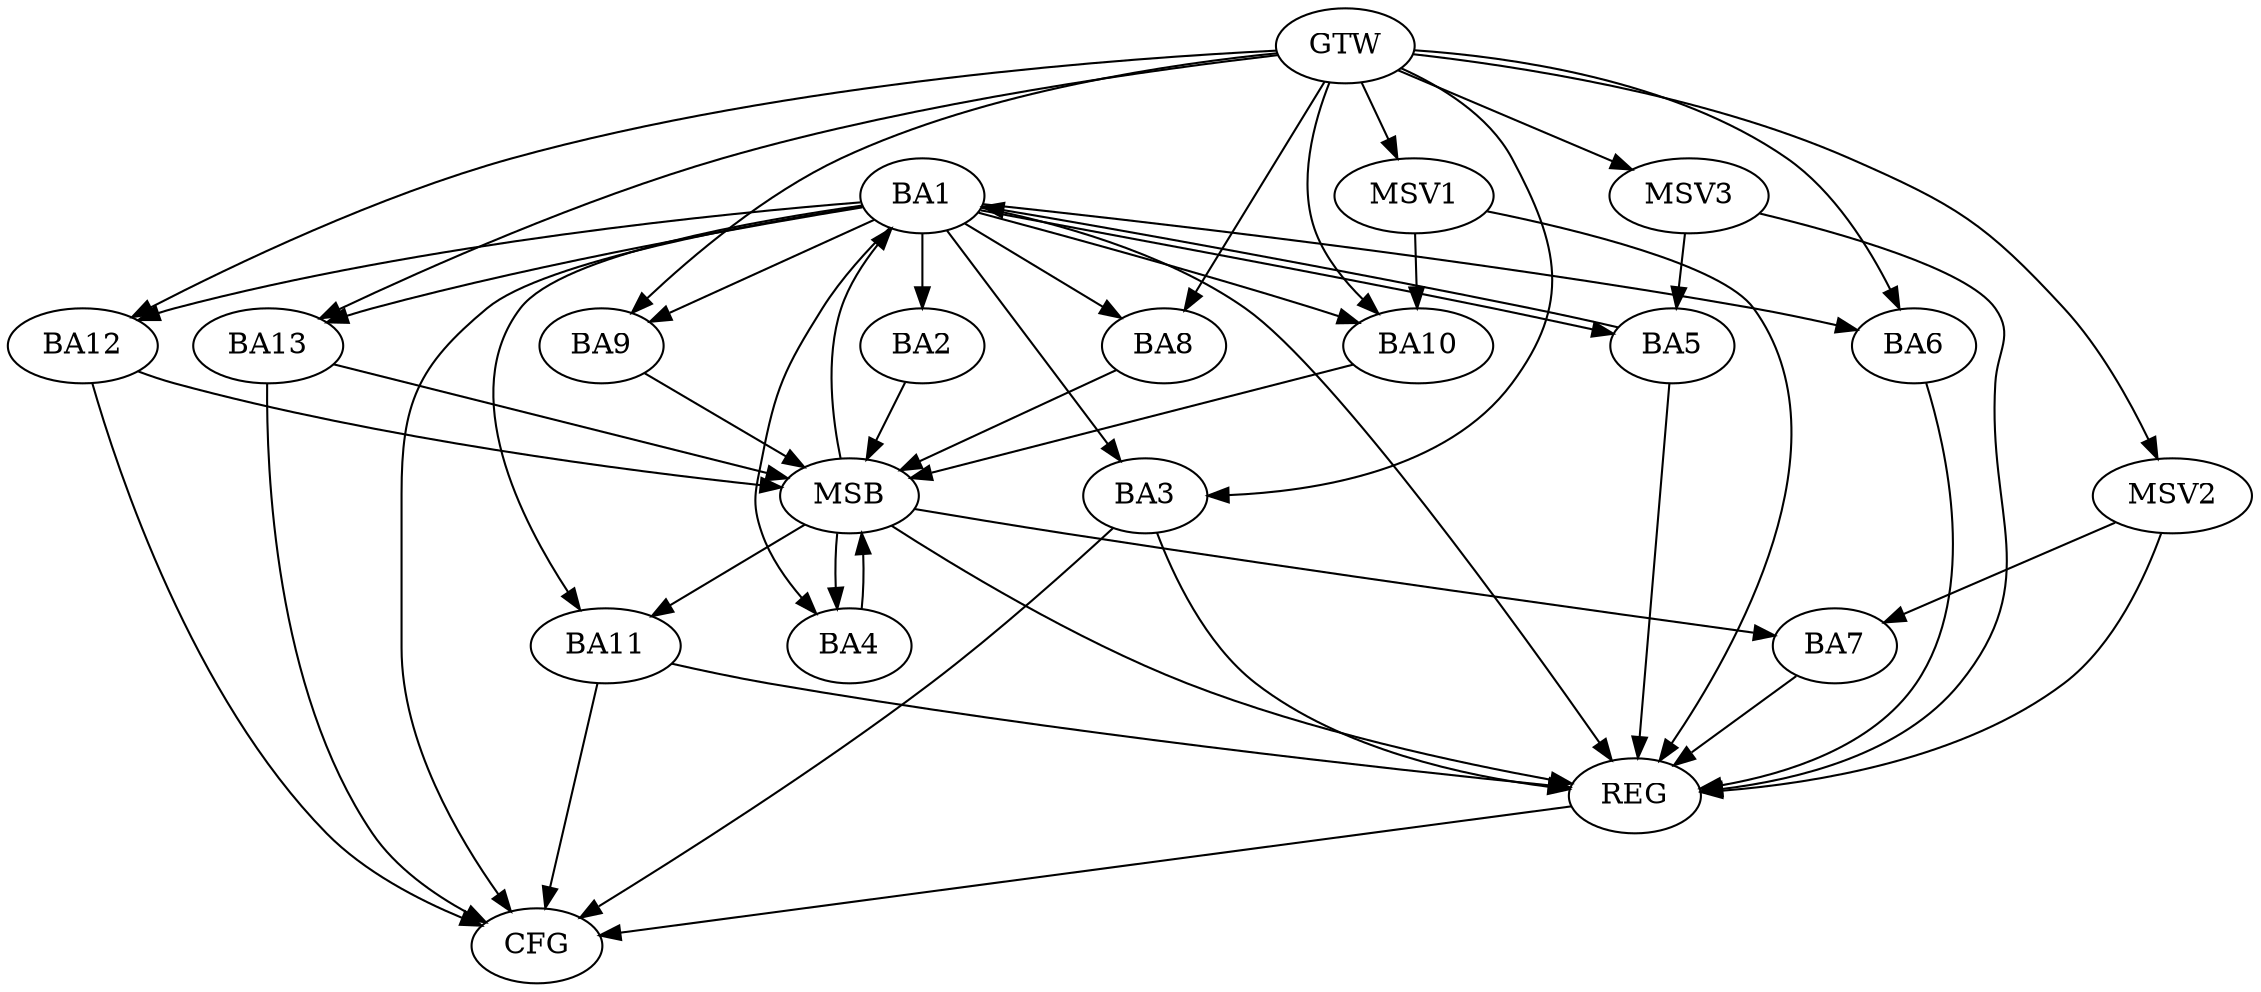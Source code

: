 strict digraph G {
  BA1 [ label="BA1" ];
  BA2 [ label="BA2" ];
  BA3 [ label="BA3" ];
  BA4 [ label="BA4" ];
  BA5 [ label="BA5" ];
  BA6 [ label="BA6" ];
  BA7 [ label="BA7" ];
  BA8 [ label="BA8" ];
  BA9 [ label="BA9" ];
  BA10 [ label="BA10" ];
  BA11 [ label="BA11" ];
  BA12 [ label="BA12" ];
  BA13 [ label="BA13" ];
  GTW [ label="GTW" ];
  REG [ label="REG" ];
  MSB [ label="MSB" ];
  CFG [ label="CFG" ];
  MSV1 [ label="MSV1" ];
  MSV2 [ label="MSV2" ];
  MSV3 [ label="MSV3" ];
  BA1 -> BA2;
  BA5 -> BA1;
  GTW -> BA3;
  GTW -> BA6;
  GTW -> BA8;
  GTW -> BA9;
  GTW -> BA10;
  GTW -> BA12;
  GTW -> BA13;
  BA1 -> REG;
  BA3 -> REG;
  BA5 -> REG;
  BA6 -> REG;
  BA7 -> REG;
  BA11 -> REG;
  BA2 -> MSB;
  MSB -> BA1;
  MSB -> REG;
  BA4 -> MSB;
  BA8 -> MSB;
  MSB -> BA4;
  BA9 -> MSB;
  MSB -> BA7;
  BA10 -> MSB;
  BA12 -> MSB;
  BA13 -> MSB;
  MSB -> BA11;
  BA13 -> CFG;
  BA12 -> CFG;
  BA3 -> CFG;
  BA1 -> CFG;
  BA11 -> CFG;
  REG -> CFG;
  BA1 -> BA3;
  BA1 -> BA11;
  BA1 -> BA10;
  BA1 -> BA4;
  BA1 -> BA8;
  BA1 -> BA5;
  BA1 -> BA12;
  BA1 -> BA13;
  BA1 -> BA6;
  BA1 -> BA9;
  MSV1 -> BA10;
  GTW -> MSV1;
  MSV1 -> REG;
  MSV2 -> BA7;
  GTW -> MSV2;
  MSV2 -> REG;
  MSV3 -> BA5;
  GTW -> MSV3;
  MSV3 -> REG;
}
